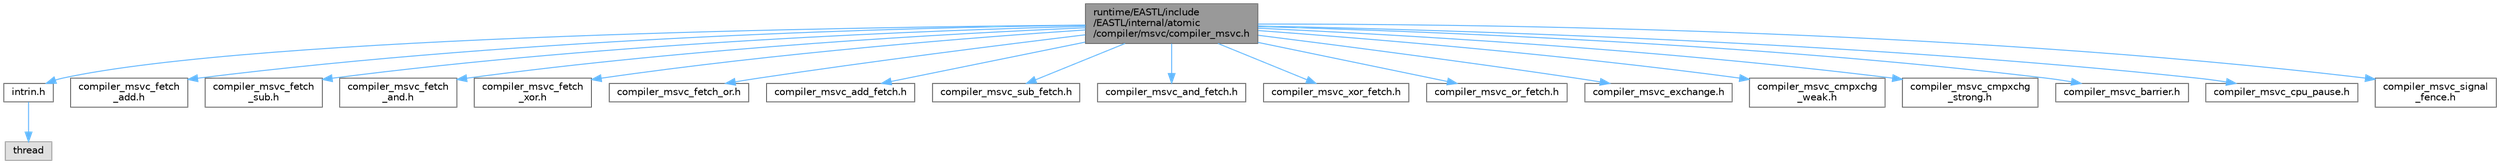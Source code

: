 digraph "runtime/EASTL/include/EASTL/internal/atomic/compiler/msvc/compiler_msvc.h"
{
 // LATEX_PDF_SIZE
  bgcolor="transparent";
  edge [fontname=Helvetica,fontsize=10,labelfontname=Helvetica,labelfontsize=10];
  node [fontname=Helvetica,fontsize=10,shape=box,height=0.2,width=0.4];
  Node1 [id="Node000001",label="runtime/EASTL/include\l/EASTL/internal/atomic\l/compiler/msvc/compiler_msvc.h",height=0.2,width=0.4,color="gray40", fillcolor="grey60", style="filled", fontcolor="black",tooltip=" "];
  Node1 -> Node2 [id="edge1_Node000001_Node000002",color="steelblue1",style="solid",tooltip=" "];
  Node2 [id="Node000002",label="intrin.h",height=0.2,width=0.4,color="grey40", fillcolor="white", style="filled",URL="$intrin_8h.html",tooltip=" "];
  Node2 -> Node3 [id="edge2_Node000002_Node000003",color="steelblue1",style="solid",tooltip=" "];
  Node3 [id="Node000003",label="thread",height=0.2,width=0.4,color="grey60", fillcolor="#E0E0E0", style="filled",tooltip=" "];
  Node1 -> Node4 [id="edge3_Node000001_Node000004",color="steelblue1",style="solid",tooltip=" "];
  Node4 [id="Node000004",label="compiler_msvc_fetch\l_add.h",height=0.2,width=0.4,color="grey40", fillcolor="white", style="filled",URL="$compiler__msvc__fetch__add_8h.html",tooltip=" "];
  Node1 -> Node5 [id="edge4_Node000001_Node000005",color="steelblue1",style="solid",tooltip=" "];
  Node5 [id="Node000005",label="compiler_msvc_fetch\l_sub.h",height=0.2,width=0.4,color="grey40", fillcolor="white", style="filled",URL="$compiler__msvc__fetch__sub_8h.html",tooltip=" "];
  Node1 -> Node6 [id="edge5_Node000001_Node000006",color="steelblue1",style="solid",tooltip=" "];
  Node6 [id="Node000006",label="compiler_msvc_fetch\l_and.h",height=0.2,width=0.4,color="grey40", fillcolor="white", style="filled",URL="$compiler__msvc__fetch__and_8h.html",tooltip=" "];
  Node1 -> Node7 [id="edge6_Node000001_Node000007",color="steelblue1",style="solid",tooltip=" "];
  Node7 [id="Node000007",label="compiler_msvc_fetch\l_xor.h",height=0.2,width=0.4,color="grey40", fillcolor="white", style="filled",URL="$compiler__msvc__fetch__xor_8h.html",tooltip=" "];
  Node1 -> Node8 [id="edge7_Node000001_Node000008",color="steelblue1",style="solid",tooltip=" "];
  Node8 [id="Node000008",label="compiler_msvc_fetch_or.h",height=0.2,width=0.4,color="grey40", fillcolor="white", style="filled",URL="$compiler__msvc__fetch__or_8h.html",tooltip=" "];
  Node1 -> Node9 [id="edge8_Node000001_Node000009",color="steelblue1",style="solid",tooltip=" "];
  Node9 [id="Node000009",label="compiler_msvc_add_fetch.h",height=0.2,width=0.4,color="grey40", fillcolor="white", style="filled",URL="$compiler__msvc__add__fetch_8h.html",tooltip=" "];
  Node1 -> Node10 [id="edge9_Node000001_Node000010",color="steelblue1",style="solid",tooltip=" "];
  Node10 [id="Node000010",label="compiler_msvc_sub_fetch.h",height=0.2,width=0.4,color="grey40", fillcolor="white", style="filled",URL="$compiler__msvc__sub__fetch_8h.html",tooltip=" "];
  Node1 -> Node11 [id="edge10_Node000001_Node000011",color="steelblue1",style="solid",tooltip=" "];
  Node11 [id="Node000011",label="compiler_msvc_and_fetch.h",height=0.2,width=0.4,color="grey40", fillcolor="white", style="filled",URL="$compiler__msvc__and__fetch_8h.html",tooltip=" "];
  Node1 -> Node12 [id="edge11_Node000001_Node000012",color="steelblue1",style="solid",tooltip=" "];
  Node12 [id="Node000012",label="compiler_msvc_xor_fetch.h",height=0.2,width=0.4,color="grey40", fillcolor="white", style="filled",URL="$compiler__msvc__xor__fetch_8h.html",tooltip=" "];
  Node1 -> Node13 [id="edge12_Node000001_Node000013",color="steelblue1",style="solid",tooltip=" "];
  Node13 [id="Node000013",label="compiler_msvc_or_fetch.h",height=0.2,width=0.4,color="grey40", fillcolor="white", style="filled",URL="$compiler__msvc__or__fetch_8h.html",tooltip=" "];
  Node1 -> Node14 [id="edge13_Node000001_Node000014",color="steelblue1",style="solid",tooltip=" "];
  Node14 [id="Node000014",label="compiler_msvc_exchange.h",height=0.2,width=0.4,color="grey40", fillcolor="white", style="filled",URL="$compiler__msvc__exchange_8h.html",tooltip=" "];
  Node1 -> Node15 [id="edge14_Node000001_Node000015",color="steelblue1",style="solid",tooltip=" "];
  Node15 [id="Node000015",label="compiler_msvc_cmpxchg\l_weak.h",height=0.2,width=0.4,color="grey40", fillcolor="white", style="filled",URL="$compiler__msvc__cmpxchg__weak_8h.html",tooltip=" "];
  Node1 -> Node16 [id="edge15_Node000001_Node000016",color="steelblue1",style="solid",tooltip=" "];
  Node16 [id="Node000016",label="compiler_msvc_cmpxchg\l_strong.h",height=0.2,width=0.4,color="grey40", fillcolor="white", style="filled",URL="$compiler__msvc__cmpxchg__strong_8h.html",tooltip=" "];
  Node1 -> Node17 [id="edge16_Node000001_Node000017",color="steelblue1",style="solid",tooltip=" "];
  Node17 [id="Node000017",label="compiler_msvc_barrier.h",height=0.2,width=0.4,color="grey40", fillcolor="white", style="filled",URL="$compiler__msvc__barrier_8h.html",tooltip=" "];
  Node1 -> Node18 [id="edge17_Node000001_Node000018",color="steelblue1",style="solid",tooltip=" "];
  Node18 [id="Node000018",label="compiler_msvc_cpu_pause.h",height=0.2,width=0.4,color="grey40", fillcolor="white", style="filled",URL="$compiler__msvc__cpu__pause_8h.html",tooltip=" "];
  Node1 -> Node19 [id="edge18_Node000001_Node000019",color="steelblue1",style="solid",tooltip=" "];
  Node19 [id="Node000019",label="compiler_msvc_signal\l_fence.h",height=0.2,width=0.4,color="grey40", fillcolor="white", style="filled",URL="$compiler__msvc__signal__fence_8h.html",tooltip=" "];
}
